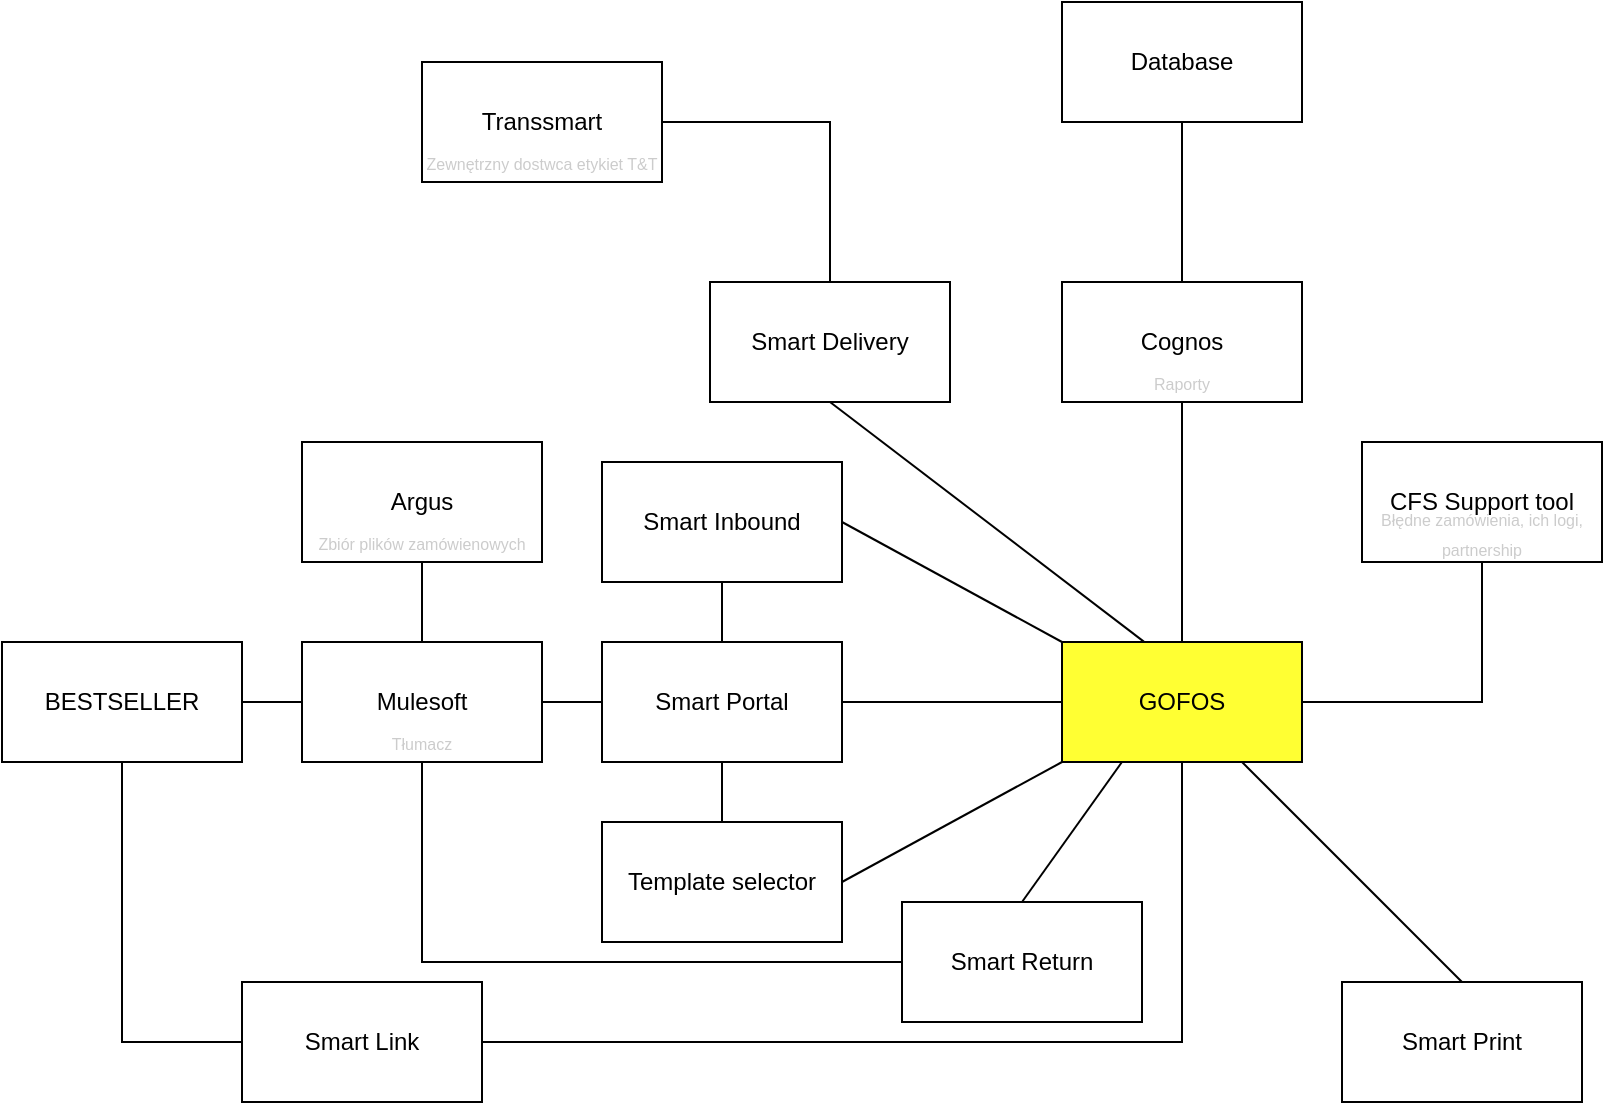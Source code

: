 <mxfile version="14.5.10" type="github"><diagram id="7b97l1ihAaetaIx66UY2" name="Page-1"><mxGraphModel dx="1381" dy="764" grid="1" gridSize="10" guides="1" tooltips="1" connect="1" arrows="1" fold="1" page="1" pageScale="1" pageWidth="827" pageHeight="1169" math="0" shadow="0"><root><mxCell id="0"/><mxCell id="1" parent="0"/><mxCell id="bHx-W3fYeXgIoIeSLRup-2" value="BESTSELLER" style="rounded=0;whiteSpace=wrap;html=1;" parent="1" vertex="1"><mxGeometry y="380" width="120" height="60" as="geometry"/></mxCell><mxCell id="bHx-W3fYeXgIoIeSLRup-3" value="" style="endArrow=none;html=1;exitX=1;exitY=0.5;exitDx=0;exitDy=0;" parent="1" source="bHx-W3fYeXgIoIeSLRup-2" edge="1"><mxGeometry width="50" height="50" relative="1" as="geometry"><mxPoint x="120" y="440" as="sourcePoint"/><mxPoint x="200" y="410" as="targetPoint"/></mxGeometry></mxCell><mxCell id="bHx-W3fYeXgIoIeSLRup-4" value="Mulesoft" style="rounded=0;whiteSpace=wrap;html=1;" parent="1" vertex="1"><mxGeometry x="150" y="380" width="120" height="60" as="geometry"/></mxCell><mxCell id="bHx-W3fYeXgIoIeSLRup-5" value="Smart Portal" style="whiteSpace=wrap;html=1;" parent="1" vertex="1"><mxGeometry x="300" y="380" width="120" height="60" as="geometry"/></mxCell><mxCell id="bHx-W3fYeXgIoIeSLRup-12" value="" style="endArrow=none;html=1;" parent="1" source="bHx-W3fYeXgIoIeSLRup-4" edge="1"><mxGeometry width="50" height="50" relative="1" as="geometry"><mxPoint x="270" y="460" as="sourcePoint"/><mxPoint x="300" y="410" as="targetPoint"/></mxGeometry></mxCell><mxCell id="bHx-W3fYeXgIoIeSLRup-13" value="GOFOS" style="whiteSpace=wrap;html=1;fillColor=#FFFF33;" parent="1" vertex="1"><mxGeometry x="530" y="380" width="120" height="60" as="geometry"/></mxCell><mxCell id="bHx-W3fYeXgIoIeSLRup-15" value="Smart Inbound" style="whiteSpace=wrap;html=1;" parent="1" vertex="1"><mxGeometry x="300" y="290" width="120" height="60" as="geometry"/></mxCell><mxCell id="bHx-W3fYeXgIoIeSLRup-16" value="Smart Return" style="whiteSpace=wrap;html=1;" parent="1" vertex="1"><mxGeometry x="450" y="510" width="120" height="60" as="geometry"/></mxCell><mxCell id="bHx-W3fYeXgIoIeSLRup-17" value="Smart Delivery" style="whiteSpace=wrap;html=1;" parent="1" vertex="1"><mxGeometry x="354" y="200" width="120" height="60" as="geometry"/></mxCell><mxCell id="bHx-W3fYeXgIoIeSLRup-18" value="Cognos" style="whiteSpace=wrap;html=1;" parent="1" vertex="1"><mxGeometry x="530" y="200" width="120" height="60" as="geometry"/></mxCell><mxCell id="bHx-W3fYeXgIoIeSLRup-19" value="Smart Print" style="whiteSpace=wrap;html=1;" parent="1" vertex="1"><mxGeometry x="670" y="550" width="120" height="60" as="geometry"/></mxCell><mxCell id="bHx-W3fYeXgIoIeSLRup-20" value="" style="endArrow=none;html=1;exitX=0;exitY=0.5;exitDx=0;exitDy=0;rounded=0;" parent="1" source="bHx-W3fYeXgIoIeSLRup-16" edge="1"><mxGeometry width="50" height="50" relative="1" as="geometry"><mxPoint x="210" y="500" as="sourcePoint"/><mxPoint x="210" y="440" as="targetPoint"/><Array as="points"><mxPoint x="210" y="540"/></Array></mxGeometry></mxCell><mxCell id="bHx-W3fYeXgIoIeSLRup-21" value="Argus" style="whiteSpace=wrap;html=1;" parent="1" vertex="1"><mxGeometry x="150" y="280" width="120" height="60" as="geometry"/></mxCell><mxCell id="bHx-W3fYeXgIoIeSLRup-22" value="" style="endArrow=none;html=1;" parent="1" source="bHx-W3fYeXgIoIeSLRup-4" edge="1"><mxGeometry width="50" height="50" relative="1" as="geometry"><mxPoint x="160" y="390" as="sourcePoint"/><mxPoint x="210" y="340" as="targetPoint"/></mxGeometry></mxCell><mxCell id="bHx-W3fYeXgIoIeSLRup-23" value="" style="endArrow=none;html=1;entryX=0;entryY=0.5;entryDx=0;entryDy=0;exitX=1;exitY=0.5;exitDx=0;exitDy=0;" parent="1" source="bHx-W3fYeXgIoIeSLRup-5" target="bHx-W3fYeXgIoIeSLRup-13" edge="1"><mxGeometry width="50" height="50" relative="1" as="geometry"><mxPoint x="430" y="380" as="sourcePoint"/><mxPoint x="480" y="330" as="targetPoint"/><Array as="points"/></mxGeometry></mxCell><mxCell id="bHx-W3fYeXgIoIeSLRup-24" value="Smart Link" style="whiteSpace=wrap;html=1;" parent="1" vertex="1"><mxGeometry x="120" y="550" width="120" height="60" as="geometry"/></mxCell><mxCell id="bHx-W3fYeXgIoIeSLRup-25" value="" style="endArrow=none;html=1;exitX=1;exitY=0.5;exitDx=0;exitDy=0;entryX=0.5;entryY=1;entryDx=0;entryDy=0;rounded=0;" parent="1" source="bHx-W3fYeXgIoIeSLRup-24" target="bHx-W3fYeXgIoIeSLRup-13" edge="1"><mxGeometry width="50" height="50" relative="1" as="geometry"><mxPoint x="340" y="605" as="sourcePoint"/><mxPoint x="580" y="460" as="targetPoint"/><Array as="points"><mxPoint x="590" y="580"/></Array></mxGeometry></mxCell><mxCell id="bHx-W3fYeXgIoIeSLRup-29" value="" style="endArrow=none;html=1;entryX=0.5;entryY=1;entryDx=0;entryDy=0;exitX=0;exitY=0.5;exitDx=0;exitDy=0;rounded=0;" parent="1" source="bHx-W3fYeXgIoIeSLRup-24" target="bHx-W3fYeXgIoIeSLRup-2" edge="1"><mxGeometry width="50" height="50" relative="1" as="geometry"><mxPoint x="60" y="580" as="sourcePoint"/><mxPoint x="60" y="440.0" as="targetPoint"/><Array as="points"><mxPoint x="60" y="580"/></Array></mxGeometry></mxCell><mxCell id="bHx-W3fYeXgIoIeSLRup-30" value="" style="endArrow=none;html=1;exitX=0.5;exitY=0;exitDx=0;exitDy=0;" parent="1" source="bHx-W3fYeXgIoIeSLRup-5" edge="1"><mxGeometry width="50" height="50" relative="1" as="geometry"><mxPoint x="310" y="400" as="sourcePoint"/><mxPoint x="360" y="350" as="targetPoint"/></mxGeometry></mxCell><mxCell id="bHx-W3fYeXgIoIeSLRup-31" value="" style="endArrow=none;html=1;entryX=1;entryY=0.5;entryDx=0;entryDy=0;exitX=0;exitY=0;exitDx=0;exitDy=0;" parent="1" source="bHx-W3fYeXgIoIeSLRup-13" target="bHx-W3fYeXgIoIeSLRup-15" edge="1"><mxGeometry width="50" height="50" relative="1" as="geometry"><mxPoint x="510" y="380" as="sourcePoint"/><mxPoint x="560" y="330" as="targetPoint"/></mxGeometry></mxCell><mxCell id="bHx-W3fYeXgIoIeSLRup-32" value="" style="endArrow=none;html=1;entryX=0.75;entryY=1;entryDx=0;entryDy=0;exitX=0.5;exitY=0;exitDx=0;exitDy=0;" parent="1" source="bHx-W3fYeXgIoIeSLRup-19" target="bHx-W3fYeXgIoIeSLRup-13" edge="1"><mxGeometry width="50" height="50" relative="1" as="geometry"><mxPoint x="560" y="550" as="sourcePoint"/><mxPoint x="610" y="500" as="targetPoint"/></mxGeometry></mxCell><mxCell id="bHx-W3fYeXgIoIeSLRup-33" value="" style="endArrow=none;html=1;entryX=0.5;entryY=1;entryDx=0;entryDy=0;exitX=0.341;exitY=-0.003;exitDx=0;exitDy=0;exitPerimeter=0;" parent="1" source="bHx-W3fYeXgIoIeSLRup-13" target="bHx-W3fYeXgIoIeSLRup-17" edge="1"><mxGeometry width="50" height="50" relative="1" as="geometry"><mxPoint x="520" y="380" as="sourcePoint"/><mxPoint x="570" y="330" as="targetPoint"/></mxGeometry></mxCell><mxCell id="bHx-W3fYeXgIoIeSLRup-34" value="" style="endArrow=none;html=1;entryX=0.25;entryY=1;entryDx=0;entryDy=0;exitX=0.5;exitY=0;exitDx=0;exitDy=0;" parent="1" source="bHx-W3fYeXgIoIeSLRup-16" target="bHx-W3fYeXgIoIeSLRup-13" edge="1"><mxGeometry width="50" height="50" relative="1" as="geometry"><mxPoint x="420" y="500" as="sourcePoint"/><mxPoint x="470" y="450" as="targetPoint"/></mxGeometry></mxCell><mxCell id="bHx-W3fYeXgIoIeSLRup-35" value="Template selector" style="whiteSpace=wrap;html=1;" parent="1" vertex="1"><mxGeometry x="300" y="470" width="120" height="60" as="geometry"/></mxCell><mxCell id="bHx-W3fYeXgIoIeSLRup-37" value="" style="endArrow=none;html=1;entryX=0;entryY=1;entryDx=0;entryDy=0;" parent="1" target="bHx-W3fYeXgIoIeSLRup-13" edge="1"><mxGeometry width="50" height="50" relative="1" as="geometry"><mxPoint x="420" y="500" as="sourcePoint"/><mxPoint x="620" y="470" as="targetPoint"/></mxGeometry></mxCell><mxCell id="bHx-W3fYeXgIoIeSLRup-38" value="" style="endArrow=none;html=1;entryX=0.5;entryY=1;entryDx=0;entryDy=0;" parent="1" target="bHx-W3fYeXgIoIeSLRup-5" edge="1"><mxGeometry width="50" height="50" relative="1" as="geometry"><mxPoint x="360" y="470" as="sourcePoint"/><mxPoint x="414" y="420" as="targetPoint"/></mxGeometry></mxCell><mxCell id="bHx-W3fYeXgIoIeSLRup-39" value="CFS Support tool" style="whiteSpace=wrap;html=1;" parent="1" vertex="1"><mxGeometry x="680" y="280" width="120" height="60" as="geometry"/></mxCell><mxCell id="bHx-W3fYeXgIoIeSLRup-40" value="" style="endArrow=none;html=1;exitX=1;exitY=0.5;exitDx=0;exitDy=0;entryX=0.5;entryY=1;entryDx=0;entryDy=0;rounded=0;" parent="1" source="bHx-W3fYeXgIoIeSLRup-13" target="bHx-W3fYeXgIoIeSLRup-39" edge="1"><mxGeometry width="50" height="50" relative="1" as="geometry"><mxPoint x="700" y="460" as="sourcePoint"/><mxPoint x="700" y="410" as="targetPoint"/><Array as="points"><mxPoint x="740" y="410"/></Array></mxGeometry></mxCell><mxCell id="bHx-W3fYeXgIoIeSLRup-41" value="Database" style="whiteSpace=wrap;html=1;" parent="1" vertex="1"><mxGeometry x="530" y="60" width="120" height="60" as="geometry"/></mxCell><mxCell id="bHx-W3fYeXgIoIeSLRup-42" value="" style="endArrow=none;html=1;rounded=0;exitX=0.5;exitY=0;exitDx=0;exitDy=0;entryX=0.5;entryY=1;entryDx=0;entryDy=0;" parent="1" source="bHx-W3fYeXgIoIeSLRup-18" target="bHx-W3fYeXgIoIeSLRup-41" edge="1"><mxGeometry width="50" height="50" relative="1" as="geometry"><mxPoint x="630" y="200" as="sourcePoint"/><mxPoint x="560" y="150" as="targetPoint"/><Array as="points"/></mxGeometry></mxCell><mxCell id="bHx-W3fYeXgIoIeSLRup-43" value="" style="endArrow=none;html=1;entryX=0.5;entryY=1;entryDx=0;entryDy=0;exitX=0.5;exitY=0;exitDx=0;exitDy=0;" parent="1" source="bHx-W3fYeXgIoIeSLRup-13" target="bHx-W3fYeXgIoIeSLRup-18" edge="1"><mxGeometry width="50" height="50" relative="1" as="geometry"><mxPoint x="640" y="380" as="sourcePoint"/><mxPoint x="690" y="330" as="targetPoint"/><Array as="points"/></mxGeometry></mxCell><mxCell id="bHx-W3fYeXgIoIeSLRup-44" value="Transsmart" style="whiteSpace=wrap;html=1;" parent="1" vertex="1"><mxGeometry x="210" y="90" width="120" height="60" as="geometry"/></mxCell><mxCell id="bHx-W3fYeXgIoIeSLRup-45" value="" style="endArrow=none;html=1;entryX=1;entryY=0.5;entryDx=0;entryDy=0;rounded=0;" parent="1" target="bHx-W3fYeXgIoIeSLRup-44" edge="1"><mxGeometry width="50" height="50" relative="1" as="geometry"><mxPoint x="414" y="200" as="sourcePoint"/><mxPoint x="464" y="150" as="targetPoint"/><Array as="points"><mxPoint x="414" y="120"/></Array></mxGeometry></mxCell><mxCell id="91m6uJwDFz4wruMQR8cr-2" value="&lt;font style=&quot;font-size: 8px&quot; color=&quot;#cccccc&quot;&gt;Tłumacz&lt;/font&gt;" style="text;html=1;strokeColor=none;fillColor=none;align=center;verticalAlign=middle;whiteSpace=wrap;rounded=0;" vertex="1" parent="1"><mxGeometry x="190" y="420" width="40" height="20" as="geometry"/></mxCell><mxCell id="91m6uJwDFz4wruMQR8cr-3" value="&lt;font style=&quot;font-size: 8px&quot; color=&quot;#cccccc&quot;&gt;Raporty&lt;/font&gt;" style="text;html=1;strokeColor=none;fillColor=none;align=center;verticalAlign=middle;whiteSpace=wrap;rounded=0;" vertex="1" parent="1"><mxGeometry x="570" y="240" width="40" height="20" as="geometry"/></mxCell><mxCell id="91m6uJwDFz4wruMQR8cr-4" value="&lt;font color=&quot;#cccccc&quot;&gt;&lt;span style=&quot;font-size: 8px&quot;&gt;Zbiór plików zamówienowych&lt;/span&gt;&lt;/font&gt;" style="text;html=1;strokeColor=none;fillColor=none;align=center;verticalAlign=middle;whiteSpace=wrap;rounded=0;" vertex="1" parent="1"><mxGeometry x="155" y="320" width="110" height="20" as="geometry"/></mxCell><mxCell id="91m6uJwDFz4wruMQR8cr-5" value="&lt;font color=&quot;#cccccc&quot;&gt;&lt;span style=&quot;font-size: 8px&quot;&gt;Błędne zamówienia, ich logi, partnership&lt;/span&gt;&lt;/font&gt;" style="text;html=1;strokeColor=none;fillColor=none;align=center;verticalAlign=middle;whiteSpace=wrap;rounded=0;" vertex="1" parent="1"><mxGeometry x="685" y="320" width="110" height="10" as="geometry"/></mxCell><mxCell id="91m6uJwDFz4wruMQR8cr-6" value="&lt;font color=&quot;#cccccc&quot;&gt;&lt;span style=&quot;font-size: 8px&quot;&gt;Zewnętrzny dostwca etykiet T&amp;amp;T&lt;/span&gt;&lt;/font&gt;" style="text;html=1;strokeColor=none;fillColor=none;align=center;verticalAlign=middle;whiteSpace=wrap;rounded=0;" vertex="1" parent="1"><mxGeometry x="210" y="130" width="120" height="20" as="geometry"/></mxCell></root></mxGraphModel></diagram></mxfile>